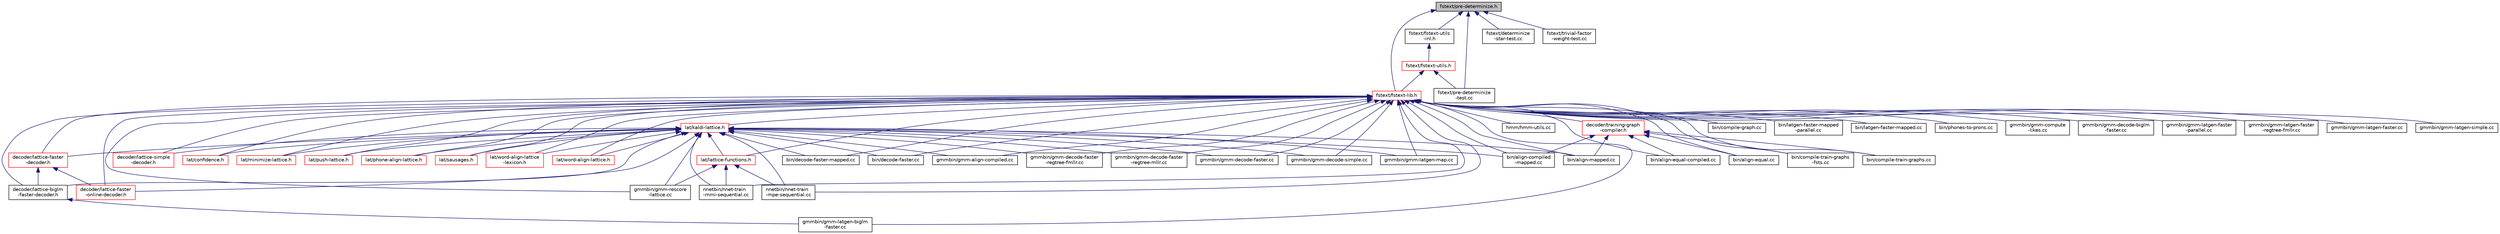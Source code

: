 digraph "fstext/pre-determinize.h"
{
  edge [fontname="Helvetica",fontsize="10",labelfontname="Helvetica",labelfontsize="10"];
  node [fontname="Helvetica",fontsize="10",shape=record];
  Node31 [label="fstext/pre-determinize.h",height=0.2,width=0.4,color="black", fillcolor="grey75", style="filled", fontcolor="black"];
  Node31 -> Node32 [dir="back",color="midnightblue",fontsize="10",style="solid",fontname="Helvetica"];
  Node32 [label="fstext/fstext-utils\l-inl.h",height=0.2,width=0.4,color="black", fillcolor="white", style="filled",URL="$fstext-utils-inl_8h.html"];
  Node32 -> Node33 [dir="back",color="midnightblue",fontsize="10",style="solid",fontname="Helvetica"];
  Node33 [label="fstext/fstext-utils.h",height=0.2,width=0.4,color="red", fillcolor="white", style="filled",URL="$fstext-utils_8h.html"];
  Node33 -> Node39 [dir="back",color="midnightblue",fontsize="10",style="solid",fontname="Helvetica"];
  Node39 [label="fstext/fstext-lib.h",height=0.2,width=0.4,color="red", fillcolor="white", style="filled",URL="$fstext-lib_8h.html"];
  Node39 -> Node40 [dir="back",color="midnightblue",fontsize="10",style="solid",fontname="Helvetica"];
  Node40 [label="lat/kaldi-lattice.h",height=0.2,width=0.4,color="red", fillcolor="white", style="filled",URL="$kaldi-lattice_8h.html"];
  Node40 -> Node97 [dir="back",color="midnightblue",fontsize="10",style="solid",fontname="Helvetica"];
  Node97 [label="decoder/lattice-faster\l-decoder.h",height=0.2,width=0.4,color="red", fillcolor="white", style="filled",URL="$lattice-faster-decoder_8h.html"];
  Node97 -> Node116 [dir="back",color="midnightblue",fontsize="10",style="solid",fontname="Helvetica"];
  Node116 [label="decoder/lattice-biglm\l-faster-decoder.h",height=0.2,width=0.4,color="black", fillcolor="white", style="filled",URL="$lattice-biglm-faster-decoder_8h.html"];
  Node116 -> Node117 [dir="back",color="midnightblue",fontsize="10",style="solid",fontname="Helvetica"];
  Node117 [label="gmmbin/gmm-latgen-biglm\l-faster.cc",height=0.2,width=0.4,color="black", fillcolor="white", style="filled",URL="$gmm-latgen-biglm-faster_8cc.html"];
  Node97 -> Node119 [dir="back",color="midnightblue",fontsize="10",style="solid",fontname="Helvetica"];
  Node119 [label="decoder/lattice-faster\l-online-decoder.h",height=0.2,width=0.4,color="red", fillcolor="white", style="filled",URL="$lattice-faster-online-decoder_8h.html"];
  Node40 -> Node121 [dir="back",color="midnightblue",fontsize="10",style="solid",fontname="Helvetica"];
  Node121 [label="decoder/lattice-simple\l-decoder.h",height=0.2,width=0.4,color="red", fillcolor="white", style="filled",URL="$lattice-simple-decoder_8h.html"];
  Node40 -> Node130 [dir="back",color="midnightblue",fontsize="10",style="solid",fontname="Helvetica"];
  Node130 [label="lat/lattice-functions.h",height=0.2,width=0.4,color="red", fillcolor="white", style="filled",URL="$lattice-functions_8h.html"];
  Node130 -> Node133 [dir="back",color="midnightblue",fontsize="10",style="solid",fontname="Helvetica"];
  Node133 [label="gmmbin/gmm-rescore\l-lattice.cc",height=0.2,width=0.4,color="black", fillcolor="white", style="filled",URL="$gmm-rescore-lattice_8cc.html"];
  Node130 -> Node94 [dir="back",color="midnightblue",fontsize="10",style="solid",fontname="Helvetica"];
  Node94 [label="nnetbin/nnet-train\l-mmi-sequential.cc",height=0.2,width=0.4,color="black", fillcolor="white", style="filled",URL="$nnet-train-mmi-sequential_8cc.html"];
  Node130 -> Node95 [dir="back",color="midnightblue",fontsize="10",style="solid",fontname="Helvetica"];
  Node95 [label="nnetbin/nnet-train\l-mpe-sequential.cc",height=0.2,width=0.4,color="black", fillcolor="white", style="filled",URL="$nnet-train-mpe-sequential_8cc.html"];
  Node40 -> Node116 [dir="back",color="midnightblue",fontsize="10",style="solid",fontname="Helvetica"];
  Node40 -> Node119 [dir="back",color="midnightblue",fontsize="10",style="solid",fontname="Helvetica"];
  Node40 -> Node185 [dir="back",color="midnightblue",fontsize="10",style="solid",fontname="Helvetica"];
  Node185 [label="lat/confidence.h",height=0.2,width=0.4,color="red", fillcolor="white", style="filled",URL="$confidence_8h.html"];
  Node40 -> Node186 [dir="back",color="midnightblue",fontsize="10",style="solid",fontname="Helvetica"];
  Node186 [label="lat/minimize-lattice.h",height=0.2,width=0.4,color="red", fillcolor="white", style="filled",URL="$minimize-lattice_8h.html"];
  Node40 -> Node190 [dir="back",color="midnightblue",fontsize="10",style="solid",fontname="Helvetica"];
  Node190 [label="lat/push-lattice.h",height=0.2,width=0.4,color="red", fillcolor="white", style="filled",URL="$push-lattice_8h.html"];
  Node40 -> Node196 [dir="back",color="midnightblue",fontsize="10",style="solid",fontname="Helvetica"];
  Node196 [label="lat/phone-align-lattice.h",height=0.2,width=0.4,color="red", fillcolor="white", style="filled",URL="$phone-align-lattice_8h.html"];
  Node40 -> Node198 [dir="back",color="midnightblue",fontsize="10",style="solid",fontname="Helvetica"];
  Node198 [label="lat/sausages.h",height=0.2,width=0.4,color="red", fillcolor="white", style="filled",URL="$sausages_8h.html"];
  Node40 -> Node201 [dir="back",color="midnightblue",fontsize="10",style="solid",fontname="Helvetica"];
  Node201 [label="lat/word-align-lattice\l-lexicon.h",height=0.2,width=0.4,color="red", fillcolor="white", style="filled",URL="$word-align-lattice-lexicon_8h.html"];
  Node40 -> Node202 [dir="back",color="midnightblue",fontsize="10",style="solid",fontname="Helvetica"];
  Node202 [label="lat/word-align-lattice.h",height=0.2,width=0.4,color="red", fillcolor="white", style="filled",URL="$word-align-lattice_8h.html"];
  Node40 -> Node59 [dir="back",color="midnightblue",fontsize="10",style="solid",fontname="Helvetica"];
  Node59 [label="bin/align-compiled\l-mapped.cc",height=0.2,width=0.4,color="black", fillcolor="white", style="filled",URL="$align-compiled-mapped_8cc.html"];
  Node40 -> Node99 [dir="back",color="midnightblue",fontsize="10",style="solid",fontname="Helvetica"];
  Node99 [label="bin/align-mapped.cc",height=0.2,width=0.4,color="black", fillcolor="white", style="filled",URL="$align-mapped_8cc.html"];
  Node40 -> Node89 [dir="back",color="midnightblue",fontsize="10",style="solid",fontname="Helvetica"];
  Node89 [label="bin/decode-faster-mapped.cc",height=0.2,width=0.4,color="black", fillcolor="white", style="filled",URL="$decode-faster-mapped_8cc.html"];
  Node40 -> Node90 [dir="back",color="midnightblue",fontsize="10",style="solid",fontname="Helvetica"];
  Node90 [label="bin/decode-faster.cc",height=0.2,width=0.4,color="black", fillcolor="white", style="filled",URL="$decode-faster_8cc.html"];
  Node40 -> Node74 [dir="back",color="midnightblue",fontsize="10",style="solid",fontname="Helvetica"];
  Node74 [label="gmmbin/gmm-align-compiled.cc",height=0.2,width=0.4,color="black", fillcolor="white", style="filled",URL="$gmm-align-compiled_8cc.html"];
  Node40 -> Node91 [dir="back",color="midnightblue",fontsize="10",style="solid",fontname="Helvetica"];
  Node91 [label="gmmbin/gmm-decode-faster\l-regtree-fmllr.cc",height=0.2,width=0.4,color="black", fillcolor="white", style="filled",URL="$gmm-decode-faster-regtree-fmllr_8cc.html"];
  Node40 -> Node92 [dir="back",color="midnightblue",fontsize="10",style="solid",fontname="Helvetica"];
  Node92 [label="gmmbin/gmm-decode-faster\l-regtree-mllr.cc",height=0.2,width=0.4,color="black", fillcolor="white", style="filled",URL="$gmm-decode-faster-regtree-mllr_8cc.html"];
  Node40 -> Node93 [dir="back",color="midnightblue",fontsize="10",style="solid",fontname="Helvetica"];
  Node93 [label="gmmbin/gmm-decode-faster.cc",height=0.2,width=0.4,color="black", fillcolor="white", style="filled",URL="$gmm-decode-faster_8cc.html"];
  Node40 -> Node183 [dir="back",color="midnightblue",fontsize="10",style="solid",fontname="Helvetica"];
  Node183 [label="gmmbin/gmm-decode-simple.cc",height=0.2,width=0.4,color="black", fillcolor="white", style="filled",URL="$gmm-decode-simple_8cc.html"];
  Node40 -> Node106 [dir="back",color="midnightblue",fontsize="10",style="solid",fontname="Helvetica"];
  Node106 [label="gmmbin/gmm-latgen-map.cc",height=0.2,width=0.4,color="black", fillcolor="white", style="filled",URL="$gmm-latgen-map_8cc.html"];
  Node40 -> Node133 [dir="back",color="midnightblue",fontsize="10",style="solid",fontname="Helvetica"];
  Node40 -> Node94 [dir="back",color="midnightblue",fontsize="10",style="solid",fontname="Helvetica"];
  Node40 -> Node95 [dir="back",color="midnightblue",fontsize="10",style="solid",fontname="Helvetica"];
  Node39 -> Node50 [dir="back",color="midnightblue",fontsize="10",style="solid",fontname="Helvetica"];
  Node50 [label="hmm/hmm-utils.cc",height=0.2,width=0.4,color="black", fillcolor="white", style="filled",URL="$hmm-utils_8cc.html"];
  Node39 -> Node97 [dir="back",color="midnightblue",fontsize="10",style="solid",fontname="Helvetica"];
  Node39 -> Node121 [dir="back",color="midnightblue",fontsize="10",style="solid",fontname="Helvetica"];
  Node39 -> Node130 [dir="back",color="midnightblue",fontsize="10",style="solid",fontname="Helvetica"];
  Node39 -> Node116 [dir="back",color="midnightblue",fontsize="10",style="solid",fontname="Helvetica"];
  Node39 -> Node119 [dir="back",color="midnightblue",fontsize="10",style="solid",fontname="Helvetica"];
  Node39 -> Node287 [dir="back",color="midnightblue",fontsize="10",style="solid",fontname="Helvetica"];
  Node287 [label="decoder/training-graph\l-compiler.h",height=0.2,width=0.4,color="red", fillcolor="white", style="filled",URL="$training-graph-compiler_8h.html"];
  Node287 -> Node59 [dir="back",color="midnightblue",fontsize="10",style="solid",fontname="Helvetica"];
  Node287 -> Node288 [dir="back",color="midnightblue",fontsize="10",style="solid",fontname="Helvetica"];
  Node288 [label="bin/align-equal-compiled.cc",height=0.2,width=0.4,color="black", fillcolor="white", style="filled",URL="$align-equal-compiled_8cc.html"];
  Node287 -> Node289 [dir="back",color="midnightblue",fontsize="10",style="solid",fontname="Helvetica"];
  Node289 [label="bin/align-equal.cc",height=0.2,width=0.4,color="black", fillcolor="white", style="filled",URL="$align-equal_8cc.html"];
  Node287 -> Node99 [dir="back",color="midnightblue",fontsize="10",style="solid",fontname="Helvetica"];
  Node287 -> Node290 [dir="back",color="midnightblue",fontsize="10",style="solid",fontname="Helvetica"];
  Node290 [label="bin/compile-train-graphs\l-fsts.cc",height=0.2,width=0.4,color="black", fillcolor="white", style="filled",URL="$compile-train-graphs-fsts_8cc.html"];
  Node287 -> Node291 [dir="back",color="midnightblue",fontsize="10",style="solid",fontname="Helvetica"];
  Node291 [label="bin/compile-train-graphs.cc",height=0.2,width=0.4,color="black", fillcolor="white", style="filled",URL="$compile-train-graphs_8cc.html"];
  Node39 -> Node185 [dir="back",color="midnightblue",fontsize="10",style="solid",fontname="Helvetica"];
  Node39 -> Node186 [dir="back",color="midnightblue",fontsize="10",style="solid",fontname="Helvetica"];
  Node39 -> Node190 [dir="back",color="midnightblue",fontsize="10",style="solid",fontname="Helvetica"];
  Node39 -> Node196 [dir="back",color="midnightblue",fontsize="10",style="solid",fontname="Helvetica"];
  Node39 -> Node198 [dir="back",color="midnightblue",fontsize="10",style="solid",fontname="Helvetica"];
  Node39 -> Node201 [dir="back",color="midnightblue",fontsize="10",style="solid",fontname="Helvetica"];
  Node39 -> Node202 [dir="back",color="midnightblue",fontsize="10",style="solid",fontname="Helvetica"];
  Node39 -> Node59 [dir="back",color="midnightblue",fontsize="10",style="solid",fontname="Helvetica"];
  Node39 -> Node288 [dir="back",color="midnightblue",fontsize="10",style="solid",fontname="Helvetica"];
  Node39 -> Node289 [dir="back",color="midnightblue",fontsize="10",style="solid",fontname="Helvetica"];
  Node39 -> Node99 [dir="back",color="midnightblue",fontsize="10",style="solid",fontname="Helvetica"];
  Node39 -> Node61 [dir="back",color="midnightblue",fontsize="10",style="solid",fontname="Helvetica"];
  Node61 [label="bin/compile-graph.cc",height=0.2,width=0.4,color="black", fillcolor="white", style="filled",URL="$compile-graph_8cc.html"];
  Node39 -> Node290 [dir="back",color="midnightblue",fontsize="10",style="solid",fontname="Helvetica"];
  Node39 -> Node291 [dir="back",color="midnightblue",fontsize="10",style="solid",fontname="Helvetica"];
  Node39 -> Node89 [dir="back",color="midnightblue",fontsize="10",style="solid",fontname="Helvetica"];
  Node39 -> Node90 [dir="back",color="midnightblue",fontsize="10",style="solid",fontname="Helvetica"];
  Node39 -> Node100 [dir="back",color="midnightblue",fontsize="10",style="solid",fontname="Helvetica"];
  Node100 [label="bin/latgen-faster-mapped\l-parallel.cc",height=0.2,width=0.4,color="black", fillcolor="white", style="filled",URL="$latgen-faster-mapped-parallel_8cc.html"];
  Node39 -> Node101 [dir="back",color="midnightblue",fontsize="10",style="solid",fontname="Helvetica"];
  Node101 [label="bin/latgen-faster-mapped.cc",height=0.2,width=0.4,color="black", fillcolor="white", style="filled",URL="$latgen-faster-mapped_8cc.html"];
  Node39 -> Node68 [dir="back",color="midnightblue",fontsize="10",style="solid",fontname="Helvetica"];
  Node68 [label="bin/phones-to-prons.cc",height=0.2,width=0.4,color="black", fillcolor="white", style="filled",URL="$phones-to-prons_8cc.html"];
  Node39 -> Node74 [dir="back",color="midnightblue",fontsize="10",style="solid",fontname="Helvetica"];
  Node39 -> Node292 [dir="back",color="midnightblue",fontsize="10",style="solid",fontname="Helvetica"];
  Node292 [label="gmmbin/gmm-compute\l-likes.cc",height=0.2,width=0.4,color="black", fillcolor="white", style="filled",URL="$gmm-compute-likes_8cc.html"];
  Node39 -> Node85 [dir="back",color="midnightblue",fontsize="10",style="solid",fontname="Helvetica"];
  Node85 [label="gmmbin/gmm-decode-biglm\l-faster.cc",height=0.2,width=0.4,color="black", fillcolor="white", style="filled",URL="$gmm-decode-biglm-faster_8cc.html"];
  Node39 -> Node91 [dir="back",color="midnightblue",fontsize="10",style="solid",fontname="Helvetica"];
  Node39 -> Node92 [dir="back",color="midnightblue",fontsize="10",style="solid",fontname="Helvetica"];
  Node39 -> Node93 [dir="back",color="midnightblue",fontsize="10",style="solid",fontname="Helvetica"];
  Node39 -> Node183 [dir="back",color="midnightblue",fontsize="10",style="solid",fontname="Helvetica"];
  Node39 -> Node117 [dir="back",color="midnightblue",fontsize="10",style="solid",fontname="Helvetica"];
  Node39 -> Node103 [dir="back",color="midnightblue",fontsize="10",style="solid",fontname="Helvetica"];
  Node103 [label="gmmbin/gmm-latgen-faster\l-parallel.cc",height=0.2,width=0.4,color="black", fillcolor="white", style="filled",URL="$gmm-latgen-faster-parallel_8cc.html"];
  Node39 -> Node104 [dir="back",color="midnightblue",fontsize="10",style="solid",fontname="Helvetica"];
  Node104 [label="gmmbin/gmm-latgen-faster\l-regtree-fmllr.cc",height=0.2,width=0.4,color="black", fillcolor="white", style="filled",URL="$gmm-latgen-faster-regtree-fmllr_8cc.html"];
  Node39 -> Node105 [dir="back",color="midnightblue",fontsize="10",style="solid",fontname="Helvetica"];
  Node105 [label="gmmbin/gmm-latgen-faster.cc",height=0.2,width=0.4,color="black", fillcolor="white", style="filled",URL="$gmm-latgen-faster_8cc.html"];
  Node39 -> Node106 [dir="back",color="midnightblue",fontsize="10",style="solid",fontname="Helvetica"];
  Node39 -> Node107 [dir="back",color="midnightblue",fontsize="10",style="solid",fontname="Helvetica"];
  Node107 [label="gmmbin/gmm-latgen-simple.cc",height=0.2,width=0.4,color="black", fillcolor="white", style="filled",URL="$gmm-latgen-simple_8cc.html"];
  Node39 -> Node133 [dir="back",color="midnightblue",fontsize="10",style="solid",fontname="Helvetica"];
  Node39 -> Node94 [dir="back",color="midnightblue",fontsize="10",style="solid",fontname="Helvetica"];
  Node39 -> Node95 [dir="back",color="midnightblue",fontsize="10",style="solid",fontname="Helvetica"];
  Node33 -> Node309 [dir="back",color="midnightblue",fontsize="10",style="solid",fontname="Helvetica"];
  Node309 [label="fstext/pre-determinize\l-test.cc",height=0.2,width=0.4,color="black", fillcolor="white", style="filled",URL="$pre-determinize-test_8cc.html"];
  Node31 -> Node333 [dir="back",color="midnightblue",fontsize="10",style="solid",fontname="Helvetica"];
  Node333 [label="fstext/determinize\l-star-test.cc",height=0.2,width=0.4,color="black", fillcolor="white", style="filled",URL="$determinize-star-test_8cc.html"];
  Node31 -> Node39 [dir="back",color="midnightblue",fontsize="10",style="solid",fontname="Helvetica"];
  Node31 -> Node309 [dir="back",color="midnightblue",fontsize="10",style="solid",fontname="Helvetica"];
  Node31 -> Node334 [dir="back",color="midnightblue",fontsize="10",style="solid",fontname="Helvetica"];
  Node334 [label="fstext/trivial-factor\l-weight-test.cc",height=0.2,width=0.4,color="black", fillcolor="white", style="filled",URL="$trivial-factor-weight-test_8cc.html"];
}
